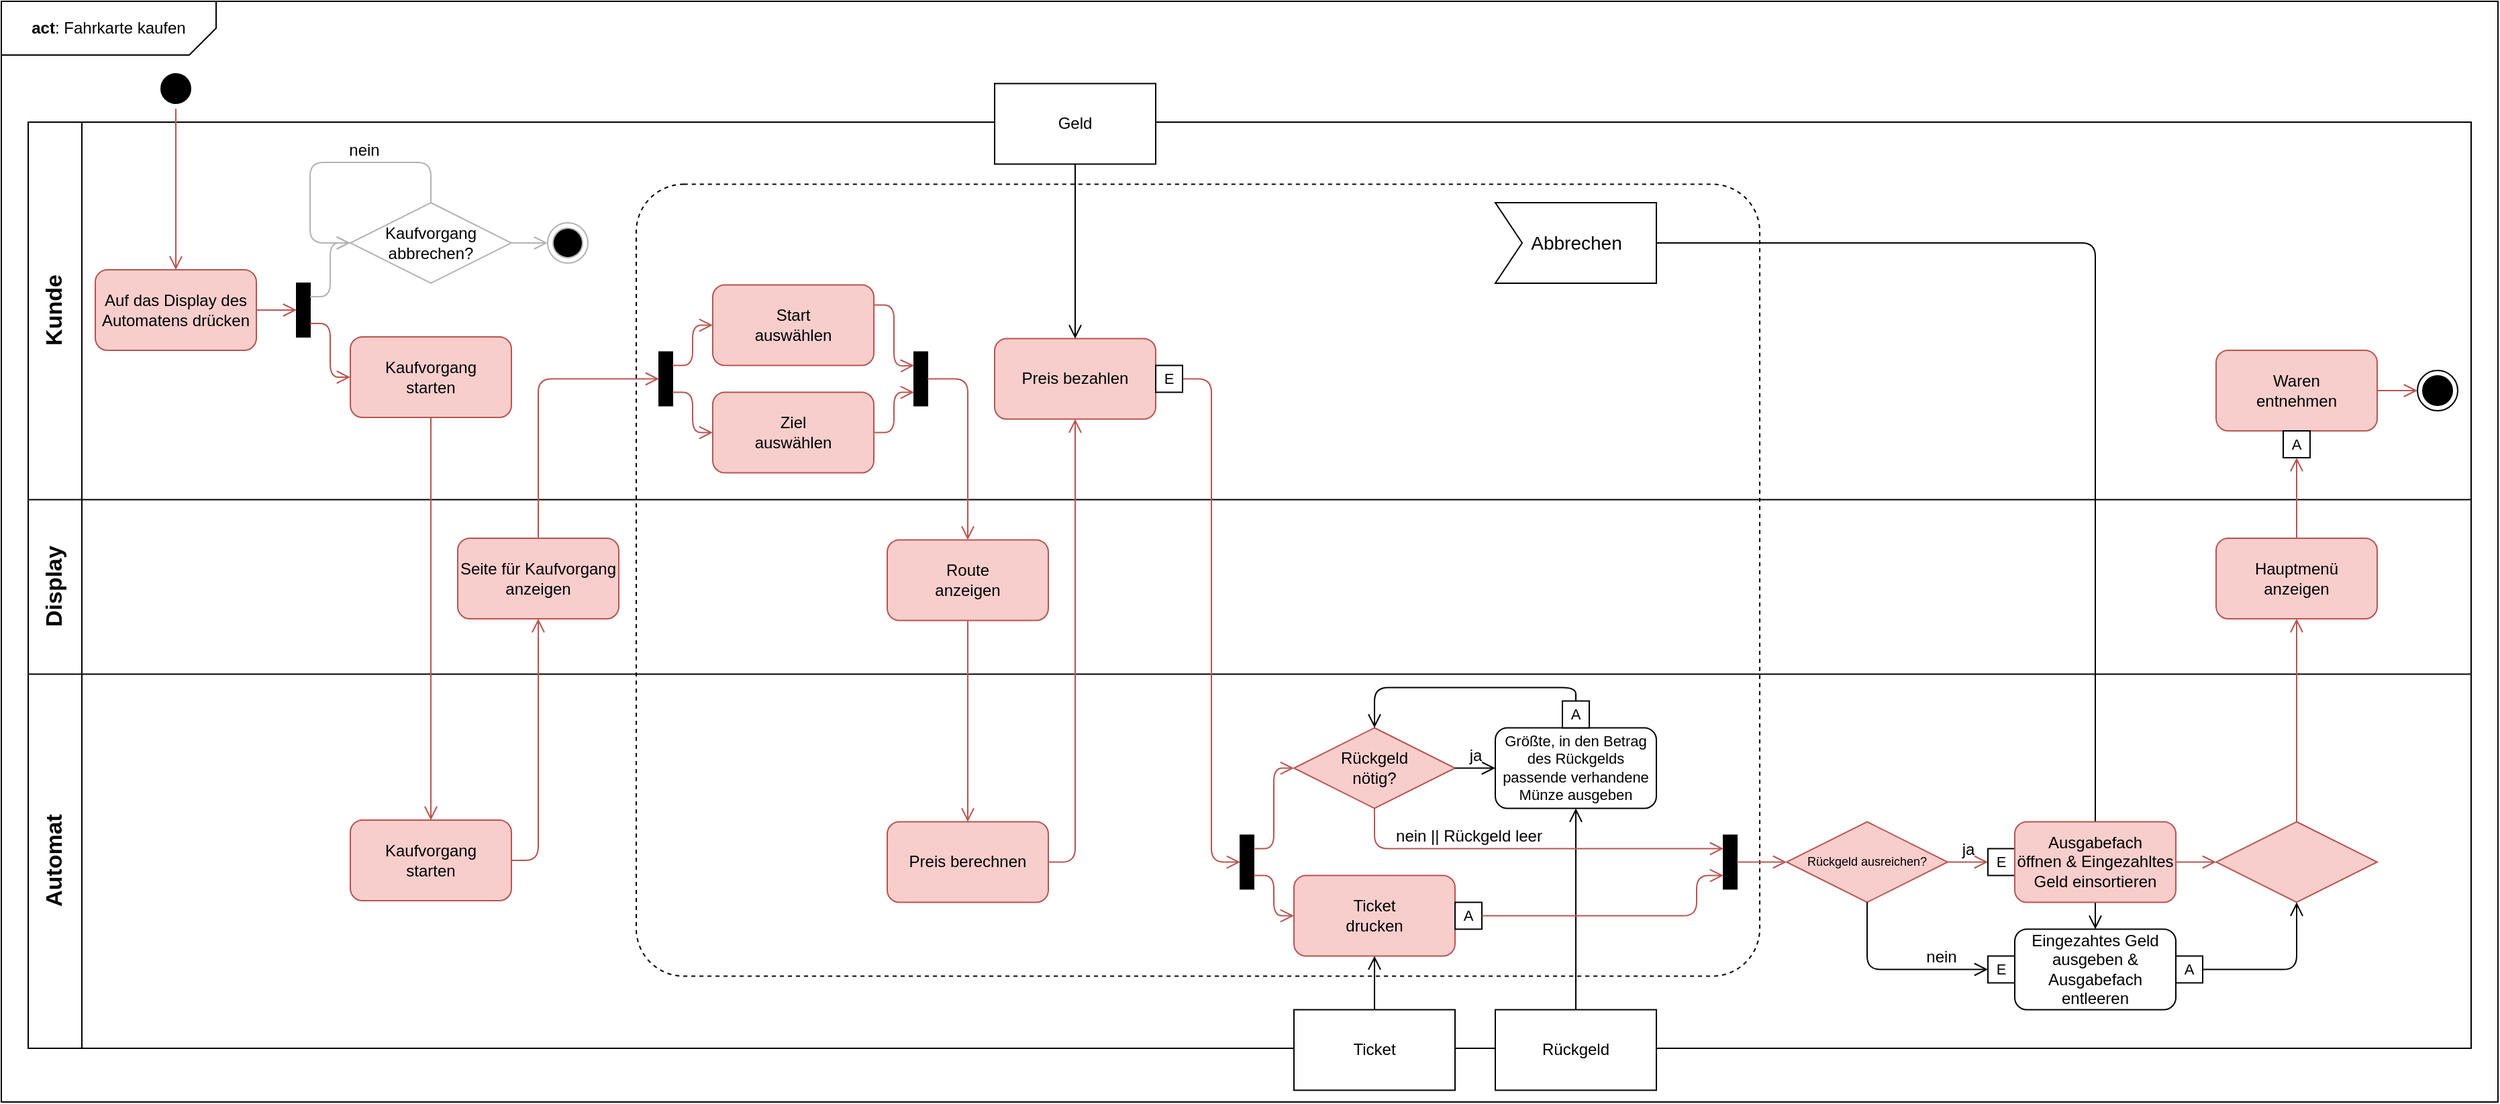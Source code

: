 <mxfile version="15.1.3" type="device"><diagram id="qV4nexifGftPxuAXYdf5" name="Seite-1"><mxGraphModel dx="2062" dy="1182" grid="1" gridSize="10" guides="1" tooltips="1" connect="1" arrows="1" fold="1" page="1" pageScale="1" pageWidth="827" pageHeight="1169" math="0" shadow="0"><root><mxCell id="0"/><mxCell id="1" parent="0"/><mxCell id="LCloJKtCXqfHK71unpaX-121" value="" style="rounded=0;whiteSpace=wrap;html=1;fontSize=8;strokeColor=#000000;fillColor=none;" parent="1" vertex="1"><mxGeometry width="1860" height="820" as="geometry"/></mxCell><mxCell id="LCloJKtCXqfHK71unpaX-8" value="" style="rounded=0;whiteSpace=wrap;html=1;" parent="1" vertex="1"><mxGeometry x="20" y="90" width="1820" height="690" as="geometry"/></mxCell><mxCell id="LCloJKtCXqfHK71unpaX-119" value="" style="rounded=0;whiteSpace=wrap;html=1;fontSize=8;strokeColor=#000000;fillColor=none;" parent="1" vertex="1"><mxGeometry x="20" y="371.25" width="1820" height="130" as="geometry"/></mxCell><mxCell id="LCloJKtCXqfHK71unpaX-133" value="" style="rounded=1;whiteSpace=wrap;html=1;sketch=0;fontSize=9;strokeColor=#000000;fillColor=none;align=center;dashed=1;arcSize=6;" parent="1" vertex="1"><mxGeometry x="473" y="136.25" width="837" height="590" as="geometry"/></mxCell><mxCell id="LCloJKtCXqfHK71unpaX-9" value="" style="endArrow=none;html=1;entryX=1;entryY=1;entryDx=0;entryDy=0;exitX=0;exitY=1;exitDx=0;exitDy=0;" parent="1" source="LCloJKtCXqfHK71unpaX-14" target="LCloJKtCXqfHK71unpaX-12" edge="1"><mxGeometry width="50" height="50" relative="1" as="geometry"><mxPoint x="330" y="400" as="sourcePoint"/><mxPoint x="380" y="350" as="targetPoint"/><Array as="points"/></mxGeometry></mxCell><mxCell id="LCloJKtCXqfHK71unpaX-12" value="Kunde" style="text;html=1;strokeColor=none;fillColor=none;align=center;verticalAlign=middle;whiteSpace=wrap;rounded=0;rotation=-90;fontSize=17;fontStyle=1" parent="1" vertex="1"><mxGeometry x="-100" y="210" width="280" height="40" as="geometry"/></mxCell><mxCell id="LCloJKtCXqfHK71unpaX-13" value="Display" style="text;html=1;strokeColor=none;fillColor=none;align=center;verticalAlign=middle;whiteSpace=wrap;rounded=0;rotation=-90;fontSize=17;fontStyle=1" parent="1" vertex="1"><mxGeometry x="-26.25" y="416.25" width="132.5" height="40" as="geometry"/></mxCell><mxCell id="LCloJKtCXqfHK71unpaX-14" value="Automat" style="text;html=1;strokeColor=none;fillColor=none;align=center;verticalAlign=middle;whiteSpace=wrap;rounded=0;rotation=-90;fontSize=17;fontStyle=1" parent="1" vertex="1"><mxGeometry x="-100" y="620" width="280" height="40" as="geometry"/></mxCell><mxCell id="LCloJKtCXqfHK71unpaX-15" value="" style="ellipse;html=1;shape=startState;fillColor=#000000;fontSize=17;" parent="1" vertex="1"><mxGeometry x="115" y="50" width="30" height="30" as="geometry"/></mxCell><mxCell id="LCloJKtCXqfHK71unpaX-16" value="" style="edgeStyle=orthogonalEdgeStyle;html=1;verticalAlign=bottom;endArrow=open;endSize=8;fontSize=17;entryX=0.5;entryY=0;entryDx=0;entryDy=0;fillColor=#f8cecc;strokeColor=#b85450;" parent="1" source="LCloJKtCXqfHK71unpaX-15" target="LCloJKtCXqfHK71unpaX-17" edge="1"><mxGeometry relative="1" as="geometry"><mxPoint x="260" y="65" as="targetPoint"/></mxGeometry></mxCell><mxCell id="LCloJKtCXqfHK71unpaX-17" value="Auf das Display des Automatens drücken" style="rounded=1;whiteSpace=wrap;html=1;fontSize=12;strokeColor=#b85450;fillColor=#f8cecc;" parent="1" vertex="1"><mxGeometry x="70" y="200" width="120" height="60" as="geometry"/></mxCell><mxCell id="LCloJKtCXqfHK71unpaX-18" value="Kaufvorgang&lt;br&gt;starten" style="rounded=1;whiteSpace=wrap;html=1;fontSize=12;strokeColor=#b85450;fillColor=#f8cecc;" parent="1" vertex="1"><mxGeometry x="260" y="610" width="120" height="60" as="geometry"/></mxCell><mxCell id="LCloJKtCXqfHK71unpaX-19" value="Kaufvorgang&lt;br&gt;starten" style="rounded=1;whiteSpace=wrap;html=1;fontSize=12;strokeColor=#b85450;fillColor=#f8cecc;" parent="1" vertex="1"><mxGeometry x="260" y="250" width="120" height="60" as="geometry"/></mxCell><mxCell id="LCloJKtCXqfHK71unpaX-22" value="Seite für Kaufvorgang anzeigen" style="rounded=1;whiteSpace=wrap;html=1;fontSize=12;strokeColor=#b85450;fillColor=#f8cecc;" parent="1" vertex="1"><mxGeometry x="340" y="400" width="120" height="60" as="geometry"/></mxCell><mxCell id="LCloJKtCXqfHK71unpaX-25" value="" style="rounded=0;whiteSpace=wrap;html=1;fontSize=12;strokeColor=#000000;fillColor=#000000;direction=north;" parent="1" vertex="1"><mxGeometry x="220" y="210" width="10" height="40" as="geometry"/></mxCell><mxCell id="LCloJKtCXqfHK71unpaX-30" value="Kaufvorgang abbrechen?" style="rhombus;whiteSpace=wrap;html=1;fontSize=12;fillColor=none;strokeColor=#B3B3B3;" parent="1" vertex="1"><mxGeometry x="260" y="150" width="120" height="60" as="geometry"/></mxCell><mxCell id="LCloJKtCXqfHK71unpaX-31" value="" style="ellipse;html=1;shape=endState;fillColor=#000000;fontSize=12;strokeColor=#B3B3B3;" parent="1" vertex="1"><mxGeometry x="407" y="165" width="30" height="30" as="geometry"/></mxCell><mxCell id="LCloJKtCXqfHK71unpaX-40" value="" style="rounded=0;whiteSpace=wrap;html=1;fontSize=12;strokeColor=#000000;fillColor=#000000;direction=south;" parent="1" vertex="1"><mxGeometry x="490" y="261.25" width="10" height="40" as="geometry"/></mxCell><mxCell id="LCloJKtCXqfHK71unpaX-42" value="Start&lt;br&gt;auswählen" style="rounded=1;whiteSpace=wrap;html=1;fontSize=12;strokeColor=#b85450;fillColor=#f8cecc;" parent="1" vertex="1"><mxGeometry x="530" y="211.25" width="120" height="60" as="geometry"/></mxCell><mxCell id="LCloJKtCXqfHK71unpaX-43" value="Ziel&lt;br&gt;auswählen" style="rounded=1;whiteSpace=wrap;html=1;fontSize=12;strokeColor=#b85450;fillColor=#f8cecc;" parent="1" vertex="1"><mxGeometry x="530" y="291.25" width="120" height="60" as="geometry"/></mxCell><mxCell id="LCloJKtCXqfHK71unpaX-49" value="" style="edgeStyle=orthogonalEdgeStyle;html=1;verticalAlign=bottom;endArrow=open;endSize=8;fontSize=17;entryX=0.5;entryY=0;entryDx=0;entryDy=0;exitX=1;exitY=0.5;exitDx=0;exitDy=0;fillColor=#f8cecc;strokeColor=#b85450;" parent="1" source="LCloJKtCXqfHK71unpaX-17" target="LCloJKtCXqfHK71unpaX-25" edge="1"><mxGeometry relative="1" as="geometry"><mxPoint x="140" y="210" as="targetPoint"/><mxPoint x="140" y="90" as="sourcePoint"/></mxGeometry></mxCell><mxCell id="LCloJKtCXqfHK71unpaX-50" value="" style="edgeStyle=orthogonalEdgeStyle;html=1;verticalAlign=bottom;endArrow=open;endSize=8;fontSize=17;entryX=0;entryY=0.5;entryDx=0;entryDy=0;exitX=0.75;exitY=1;exitDx=0;exitDy=0;strokeColor=#B3B3B3;" parent="1" source="LCloJKtCXqfHK71unpaX-25" target="LCloJKtCXqfHK71unpaX-30" edge="1"><mxGeometry relative="1" as="geometry"><mxPoint x="230" y="240" as="targetPoint"/><mxPoint x="230" y="230" as="sourcePoint"/></mxGeometry></mxCell><mxCell id="LCloJKtCXqfHK71unpaX-51" value="nein" style="edgeStyle=orthogonalEdgeStyle;html=1;verticalAlign=bottom;endArrow=open;endSize=8;fontSize=12;exitX=0.5;exitY=0;exitDx=0;exitDy=0;strokeColor=#B3B3B3;" parent="1" source="LCloJKtCXqfHK71unpaX-30" edge="1"><mxGeometry x="-0.238" relative="1" as="geometry"><mxPoint x="260" y="180" as="targetPoint"/><mxPoint x="240" y="230" as="sourcePoint"/><Array as="points"><mxPoint x="320" y="120"/><mxPoint x="230" y="120"/><mxPoint x="230" y="180"/></Array><mxPoint as="offset"/></mxGeometry></mxCell><mxCell id="LCloJKtCXqfHK71unpaX-52" value="" style="edgeStyle=orthogonalEdgeStyle;html=1;verticalAlign=bottom;endArrow=open;endSize=8;fontSize=17;entryX=0;entryY=0.5;entryDx=0;entryDy=0;exitX=0.25;exitY=1;exitDx=0;exitDy=0;fillColor=#f8cecc;strokeColor=#b85450;" parent="1" source="LCloJKtCXqfHK71unpaX-25" target="LCloJKtCXqfHK71unpaX-19" edge="1"><mxGeometry relative="1" as="geometry"><mxPoint x="270" y="190" as="targetPoint"/><mxPoint x="240" y="230" as="sourcePoint"/></mxGeometry></mxCell><mxCell id="LCloJKtCXqfHK71unpaX-53" value="" style="edgeStyle=orthogonalEdgeStyle;html=1;verticalAlign=bottom;endArrow=open;endSize=8;fontSize=17;exitX=0.5;exitY=1;exitDx=0;exitDy=0;entryX=0.5;entryY=0;entryDx=0;entryDy=0;fillColor=#f8cecc;strokeColor=#b85450;" parent="1" source="LCloJKtCXqfHK71unpaX-19" target="LCloJKtCXqfHK71unpaX-18" edge="1"><mxGeometry relative="1" as="geometry"><mxPoint x="890" y="580" as="targetPoint"/><mxPoint x="240" y="250" as="sourcePoint"/></mxGeometry></mxCell><mxCell id="LCloJKtCXqfHK71unpaX-54" value="" style="edgeStyle=orthogonalEdgeStyle;html=1;verticalAlign=bottom;endArrow=open;endSize=8;fontSize=17;exitX=1;exitY=0.5;exitDx=0;exitDy=0;entryX=0.5;entryY=1;entryDx=0;entryDy=0;fillColor=#f8cecc;strokeColor=#b85450;" parent="1" source="LCloJKtCXqfHK71unpaX-18" target="LCloJKtCXqfHK71unpaX-22" edge="1"><mxGeometry relative="1" as="geometry"><mxPoint x="330" y="770" as="targetPoint"/><mxPoint x="330" y="320" as="sourcePoint"/></mxGeometry></mxCell><mxCell id="LCloJKtCXqfHK71unpaX-55" value="" style="edgeStyle=orthogonalEdgeStyle;html=1;verticalAlign=bottom;endArrow=open;endSize=8;fontSize=17;entryX=0;entryY=0.5;entryDx=0;entryDy=0;exitX=1;exitY=0.5;exitDx=0;exitDy=0;strokeColor=#B3B3B3;" parent="1" source="LCloJKtCXqfHK71unpaX-30" target="LCloJKtCXqfHK71unpaX-31" edge="1"><mxGeometry relative="1" as="geometry"><mxPoint x="270" y="190" as="targetPoint"/><mxPoint x="240" y="230" as="sourcePoint"/></mxGeometry></mxCell><mxCell id="LCloJKtCXqfHK71unpaX-56" value="" style="edgeStyle=orthogonalEdgeStyle;html=1;verticalAlign=bottom;endArrow=open;endSize=8;fontSize=17;entryX=0.5;entryY=1;entryDx=0;entryDy=0;exitX=0.5;exitY=0;exitDx=0;exitDy=0;fillColor=#f8cecc;strokeColor=#b85450;" parent="1" source="LCloJKtCXqfHK71unpaX-22" target="LCloJKtCXqfHK71unpaX-40" edge="1"><mxGeometry relative="1" as="geometry"><mxPoint x="210" y="190" as="targetPoint"/><mxPoint x="180" y="230" as="sourcePoint"/></mxGeometry></mxCell><mxCell id="LCloJKtCXqfHK71unpaX-57" value="" style="edgeStyle=orthogonalEdgeStyle;html=1;verticalAlign=bottom;endArrow=open;endSize=8;fontSize=17;entryX=0;entryY=0.5;entryDx=0;entryDy=0;exitX=0.75;exitY=0;exitDx=0;exitDy=0;fillColor=#f8cecc;strokeColor=#b85450;" parent="1" source="LCloJKtCXqfHK71unpaX-40" target="LCloJKtCXqfHK71unpaX-43" edge="1"><mxGeometry relative="1" as="geometry"><mxPoint x="500" y="291.25" as="targetPoint"/><mxPoint x="470" y="521.25" as="sourcePoint"/></mxGeometry></mxCell><mxCell id="LCloJKtCXqfHK71unpaX-58" value="" style="edgeStyle=orthogonalEdgeStyle;html=1;verticalAlign=bottom;endArrow=open;endSize=8;fontSize=17;entryX=0;entryY=0.5;entryDx=0;entryDy=0;exitX=0.25;exitY=0;exitDx=0;exitDy=0;fillColor=#f8cecc;strokeColor=#b85450;" parent="1" source="LCloJKtCXqfHK71unpaX-40" target="LCloJKtCXqfHK71unpaX-42" edge="1"><mxGeometry relative="1" as="geometry"><mxPoint x="540" y="331.25" as="targetPoint"/><mxPoint x="510" y="301.25" as="sourcePoint"/></mxGeometry></mxCell><mxCell id="LCloJKtCXqfHK71unpaX-60" value="" style="rounded=0;whiteSpace=wrap;html=1;fontSize=12;strokeColor=#000000;fillColor=#000000;direction=south;" parent="1" vertex="1"><mxGeometry x="680" y="261.25" width="10" height="40" as="geometry"/></mxCell><mxCell id="LCloJKtCXqfHK71unpaX-61" value="" style="edgeStyle=orthogonalEdgeStyle;html=1;verticalAlign=bottom;endArrow=open;endSize=8;fontSize=17;entryX=0.75;entryY=1;entryDx=0;entryDy=0;exitX=1;exitY=0.5;exitDx=0;exitDy=0;fillColor=#f8cecc;strokeColor=#b85450;" parent="1" source="LCloJKtCXqfHK71unpaX-43" target="LCloJKtCXqfHK71unpaX-60" edge="1"><mxGeometry relative="1" as="geometry"><mxPoint x="540" y="251.25" as="targetPoint"/><mxPoint x="510" y="281.25" as="sourcePoint"/></mxGeometry></mxCell><mxCell id="LCloJKtCXqfHK71unpaX-62" value="" style="edgeStyle=orthogonalEdgeStyle;html=1;verticalAlign=bottom;endArrow=open;endSize=8;fontSize=17;exitX=1;exitY=0.25;exitDx=0;exitDy=0;fillColor=#f8cecc;strokeColor=#b85450;" parent="1" source="LCloJKtCXqfHK71unpaX-42" edge="1"><mxGeometry relative="1" as="geometry"><mxPoint x="680" y="271.25" as="targetPoint"/><mxPoint x="660" y="331.25" as="sourcePoint"/></mxGeometry></mxCell><mxCell id="LCloJKtCXqfHK71unpaX-63" value="Route&lt;br&gt;anzeigen" style="rounded=1;whiteSpace=wrap;html=1;fontSize=12;strokeColor=#b85450;fillColor=#f8cecc;" parent="1" vertex="1"><mxGeometry x="660" y="401.25" width="120" height="60" as="geometry"/></mxCell><mxCell id="LCloJKtCXqfHK71unpaX-64" value="" style="edgeStyle=orthogonalEdgeStyle;html=1;verticalAlign=bottom;endArrow=open;endSize=8;fontSize=17;entryX=0.5;entryY=0;entryDx=0;entryDy=0;exitX=0.5;exitY=0;exitDx=0;exitDy=0;fillColor=#f8cecc;strokeColor=#b85450;" parent="1" source="LCloJKtCXqfHK71unpaX-60" target="LCloJKtCXqfHK71unpaX-63" edge="1"><mxGeometry relative="1" as="geometry"><mxPoint x="500" y="291.25" as="targetPoint"/><mxPoint x="470" y="491.25" as="sourcePoint"/></mxGeometry></mxCell><mxCell id="LCloJKtCXqfHK71unpaX-66" value="Preis berechnen" style="rounded=1;whiteSpace=wrap;html=1;fontSize=12;strokeColor=#b85450;fillColor=#f8cecc;" parent="1" vertex="1"><mxGeometry x="660" y="611.25" width="120" height="60" as="geometry"/></mxCell><mxCell id="LCloJKtCXqfHK71unpaX-67" value="" style="edgeStyle=orthogonalEdgeStyle;html=1;verticalAlign=bottom;endArrow=open;endSize=8;fontSize=17;entryX=0.5;entryY=0;entryDx=0;entryDy=0;exitX=0.5;exitY=1;exitDx=0;exitDy=0;fillColor=#f8cecc;strokeColor=#b85450;" parent="1" source="LCloJKtCXqfHK71unpaX-63" target="LCloJKtCXqfHK71unpaX-66" edge="1"><mxGeometry relative="1" as="geometry"><mxPoint x="730" y="491.25" as="targetPoint"/><mxPoint x="700" y="291.25" as="sourcePoint"/></mxGeometry></mxCell><mxCell id="LCloJKtCXqfHK71unpaX-68" value="Preis bezahlen" style="rounded=1;whiteSpace=wrap;html=1;fontSize=12;strokeColor=#b85450;fillColor=#f8cecc;" parent="1" vertex="1"><mxGeometry x="740" y="251.25" width="120" height="60" as="geometry"/></mxCell><mxCell id="LCloJKtCXqfHK71unpaX-69" value="" style="edgeStyle=orthogonalEdgeStyle;html=1;verticalAlign=bottom;endArrow=open;endSize=8;fontSize=17;exitX=1;exitY=0.5;exitDx=0;exitDy=0;entryX=0.5;entryY=1;entryDx=0;entryDy=0;fillColor=#f8cecc;strokeColor=#b85450;" parent="1" source="LCloJKtCXqfHK71unpaX-66" target="LCloJKtCXqfHK71unpaX-68" edge="1"><mxGeometry relative="1" as="geometry"><mxPoint x="470" y="551.25" as="targetPoint"/><mxPoint x="440" y="801.25" as="sourcePoint"/></mxGeometry></mxCell><mxCell id="LCloJKtCXqfHK71unpaX-71" value="" style="edgeStyle=orthogonalEdgeStyle;html=1;verticalAlign=bottom;endArrow=open;endSize=8;fontSize=17;exitX=1;exitY=0.5;exitDx=0;exitDy=0;entryX=0.5;entryY=1;entryDx=0;entryDy=0;fillColor=#f8cecc;strokeColor=#b85450;" parent="1" source="LCloJKtCXqfHK71unpaX-86" target="LCloJKtCXqfHK71unpaX-72" edge="1"><mxGeometry relative="1" as="geometry"><mxPoint x="906" y="761.25" as="targetPoint"/><mxPoint x="803" y="801.25" as="sourcePoint"/></mxGeometry></mxCell><mxCell id="LCloJKtCXqfHK71unpaX-72" value="" style="rounded=0;whiteSpace=wrap;html=1;fontSize=12;strokeColor=#000000;fillColor=#000000;direction=south;" parent="1" vertex="1"><mxGeometry x="923" y="621.25" width="10" height="40" as="geometry"/></mxCell><mxCell id="LCloJKtCXqfHK71unpaX-73" value="Rückgeld&lt;br&gt;nötig?" style="rhombus;whiteSpace=wrap;html=1;fontSize=12;strokeColor=#b85450;fillColor=#f8cecc;" parent="1" vertex="1"><mxGeometry x="963" y="541.25" width="120" height="60" as="geometry"/></mxCell><mxCell id="LCloJKtCXqfHK71unpaX-74" value="Ticket&lt;br&gt;drucken" style="rounded=1;whiteSpace=wrap;html=1;fontSize=12;strokeColor=#b85450;fillColor=#f8cecc;" parent="1" vertex="1"><mxGeometry x="963" y="651.25" width="120" height="60" as="geometry"/></mxCell><mxCell id="LCloJKtCXqfHK71unpaX-75" value="" style="edgeStyle=orthogonalEdgeStyle;html=1;verticalAlign=bottom;endArrow=open;endSize=8;fontSize=17;entryX=0;entryY=0.5;entryDx=0;entryDy=0;exitX=0.25;exitY=0;exitDx=0;exitDy=0;fillColor=#f8cecc;strokeColor=#b85450;" parent="1" source="LCloJKtCXqfHK71unpaX-72" target="LCloJKtCXqfHK71unpaX-73" edge="1"><mxGeometry relative="1" as="geometry"><mxPoint x="933" y="651.25" as="targetPoint"/><mxPoint x="932" y="651.25" as="sourcePoint"/></mxGeometry></mxCell><mxCell id="LCloJKtCXqfHK71unpaX-76" value="" style="edgeStyle=orthogonalEdgeStyle;html=1;verticalAlign=bottom;endArrow=open;endSize=8;fontSize=17;entryX=0;entryY=0.5;entryDx=0;entryDy=0;exitX=0.75;exitY=0;exitDx=0;exitDy=0;fillColor=#f8cecc;strokeColor=#b85450;" parent="1" source="LCloJKtCXqfHK71unpaX-72" target="LCloJKtCXqfHK71unpaX-74" edge="1"><mxGeometry relative="1" as="geometry"><mxPoint x="973" y="691.25" as="targetPoint"/><mxPoint x="942" y="661.25" as="sourcePoint"/></mxGeometry></mxCell><mxCell id="LCloJKtCXqfHK71unpaX-77" value="Geld" style="rounded=0;whiteSpace=wrap;html=1;fontSize=12;strokeColor=#000000;" parent="1" vertex="1"><mxGeometry x="740" y="61.25" width="120" height="60" as="geometry"/></mxCell><mxCell id="LCloJKtCXqfHK71unpaX-78" value="" style="edgeStyle=orthogonalEdgeStyle;html=1;verticalAlign=bottom;endArrow=open;endSize=8;fontSize=17;exitX=0.5;exitY=1;exitDx=0;exitDy=0;entryX=0.5;entryY=0;entryDx=0;entryDy=0;" parent="1" source="LCloJKtCXqfHK71unpaX-77" target="LCloJKtCXqfHK71unpaX-68" edge="1"><mxGeometry relative="1" as="geometry"><mxPoint x="810" y="321.25" as="targetPoint"/><mxPoint x="790" y="801.25" as="sourcePoint"/></mxGeometry></mxCell><mxCell id="LCloJKtCXqfHK71unpaX-79" value="Ticket" style="rounded=0;whiteSpace=wrap;html=1;fontSize=12;strokeColor=#000000;" parent="1" vertex="1"><mxGeometry x="963" y="751.25" width="120" height="60" as="geometry"/></mxCell><mxCell id="LCloJKtCXqfHK71unpaX-80" value="" style="edgeStyle=orthogonalEdgeStyle;html=1;verticalAlign=bottom;endArrow=open;endSize=8;fontSize=17;exitX=0.5;exitY=0;exitDx=0;exitDy=0;entryX=0.5;entryY=1;entryDx=0;entryDy=0;" parent="1" source="LCloJKtCXqfHK71unpaX-79" target="LCloJKtCXqfHK71unpaX-74" edge="1"><mxGeometry relative="1" as="geometry"><mxPoint x="1023" y="711.25" as="targetPoint"/><mxPoint x="820" y="651.25" as="sourcePoint"/></mxGeometry></mxCell><mxCell id="LCloJKtCXqfHK71unpaX-81" value="Größte, in den Betrag des Rückgelds passende verhandene Münze ausgeben" style="rounded=1;whiteSpace=wrap;html=1;fontSize=11;strokeColor=#000000;" parent="1" vertex="1"><mxGeometry x="1113" y="541.25" width="120" height="60" as="geometry"/></mxCell><mxCell id="LCloJKtCXqfHK71unpaX-82" value="ja" style="edgeStyle=orthogonalEdgeStyle;html=1;verticalAlign=bottom;endArrow=open;endSize=8;fontSize=12;exitX=1;exitY=0.5;exitDx=0;exitDy=0;entryX=0;entryY=0.5;entryDx=0;entryDy=0;" parent="1" source="LCloJKtCXqfHK71unpaX-73" target="LCloJKtCXqfHK71unpaX-81" edge="1"><mxGeometry relative="1" as="geometry"><mxPoint x="840" y="171.25" as="targetPoint"/><mxPoint x="820" y="651.25" as="sourcePoint"/></mxGeometry></mxCell><mxCell id="LCloJKtCXqfHK71unpaX-83" value="" style="edgeStyle=orthogonalEdgeStyle;html=1;verticalAlign=bottom;endArrow=open;endSize=8;fontSize=17;entryX=0.5;entryY=0;entryDx=0;entryDy=0;exitX=0.5;exitY=0;exitDx=0;exitDy=0;" parent="1" source="LCloJKtCXqfHK71unpaX-90" target="LCloJKtCXqfHK71unpaX-73" edge="1"><mxGeometry relative="1" as="geometry"><mxPoint x="933" y="651.25" as="targetPoint"/><mxPoint x="900" y="141.25" as="sourcePoint"/><Array as="points"/></mxGeometry></mxCell><mxCell id="LCloJKtCXqfHK71unpaX-84" value="Rückgeld" style="rounded=0;whiteSpace=wrap;html=1;fontSize=12;strokeColor=#000000;" parent="1" vertex="1"><mxGeometry x="1113" y="751.25" width="120" height="60" as="geometry"/></mxCell><mxCell id="LCloJKtCXqfHK71unpaX-85" value="" style="edgeStyle=orthogonalEdgeStyle;html=1;verticalAlign=bottom;endArrow=open;endSize=8;fontSize=17;exitX=0.5;exitY=0;exitDx=0;exitDy=0;entryX=0.5;entryY=1;entryDx=0;entryDy=0;" parent="1" source="LCloJKtCXqfHK71unpaX-84" target="LCloJKtCXqfHK71unpaX-81" edge="1"><mxGeometry relative="1" as="geometry"><mxPoint x="1033" y="721.25" as="targetPoint"/><mxPoint x="1033" y="761.25" as="sourcePoint"/></mxGeometry></mxCell><mxCell id="LCloJKtCXqfHK71unpaX-86" value="E" style="rounded=0;whiteSpace=wrap;html=1;fontSize=11;strokeColor=#000000;fillColor=#ffffff;" parent="1" vertex="1"><mxGeometry x="860" y="271.25" width="20" height="20" as="geometry"/></mxCell><mxCell id="LCloJKtCXqfHK71unpaX-89" value="A" style="rounded=0;whiteSpace=wrap;html=1;fontSize=11;strokeColor=#000000;fillColor=#ffffff;" parent="1" vertex="1"><mxGeometry x="1083" y="671.25" width="20" height="20" as="geometry"/></mxCell><mxCell id="LCloJKtCXqfHK71unpaX-90" value="A" style="rounded=0;whiteSpace=wrap;html=1;fontSize=11;strokeColor=#000000;fillColor=#ffffff;" parent="1" vertex="1"><mxGeometry x="1163" y="521.25" width="20" height="20" as="geometry"/></mxCell><mxCell id="LCloJKtCXqfHK71unpaX-91" value="" style="rounded=0;whiteSpace=wrap;html=1;fontSize=12;strokeColor=#000000;fillColor=#000000;direction=south;" parent="1" vertex="1"><mxGeometry x="1283" y="621.25" width="10" height="40" as="geometry"/></mxCell><mxCell id="LCloJKtCXqfHK71unpaX-94" value="" style="edgeStyle=orthogonalEdgeStyle;html=1;verticalAlign=bottom;endArrow=open;endSize=8;fontSize=17;entryX=0.75;entryY=1;entryDx=0;entryDy=0;exitX=1;exitY=0.5;exitDx=0;exitDy=0;fillColor=#f8cecc;strokeColor=#b85450;" parent="1" source="LCloJKtCXqfHK71unpaX-89" target="LCloJKtCXqfHK71unpaX-91" edge="1"><mxGeometry relative="1" as="geometry"><mxPoint x="1293" y="641.25" as="targetPoint"/><mxPoint x="1263" y="611.25" as="sourcePoint"/><Array as="points"><mxPoint x="1263" y="681.25"/><mxPoint x="1263" y="651.25"/></Array></mxGeometry></mxCell><mxCell id="LCloJKtCXqfHK71unpaX-96" value="Waren&lt;br&gt;entnehmen" style="rounded=1;whiteSpace=wrap;html=1;fontSize=12;strokeColor=#b85450;fillColor=#f8cecc;" parent="1" vertex="1"><mxGeometry x="1650" y="260" width="120" height="60" as="geometry"/></mxCell><mxCell id="LCloJKtCXqfHK71unpaX-98" value="Rückgeld ausreichen?" style="rhombus;whiteSpace=wrap;html=1;fontSize=9;strokeColor=#b85450;fillColor=#f8cecc;" parent="1" vertex="1"><mxGeometry x="1330" y="611.25" width="120" height="60" as="geometry"/></mxCell><mxCell id="LCloJKtCXqfHK71unpaX-99" value="" style="edgeStyle=orthogonalEdgeStyle;html=1;verticalAlign=bottom;endArrow=open;endSize=8;fontSize=17;entryX=0;entryY=0.5;entryDx=0;entryDy=0;exitX=0.5;exitY=0;exitDx=0;exitDy=0;fillColor=#f8cecc;strokeColor=#b85450;" parent="1" source="LCloJKtCXqfHK71unpaX-91" target="LCloJKtCXqfHK71unpaX-98" edge="1"><mxGeometry relative="1" as="geometry"><mxPoint x="973" y="611.25" as="targetPoint"/><mxPoint x="943" y="641.25" as="sourcePoint"/></mxGeometry></mxCell><mxCell id="LCloJKtCXqfHK71unpaX-100" value="nein || Rückgeld leer" style="edgeStyle=orthogonalEdgeStyle;html=1;verticalAlign=bottom;endArrow=open;endSize=8;fontSize=12;entryX=0.25;entryY=1;entryDx=0;entryDy=0;exitX=0.5;exitY=1;exitDx=0;exitDy=0;fillColor=#f8cecc;strokeColor=#b85450;" parent="1" source="LCloJKtCXqfHK71unpaX-73" target="LCloJKtCXqfHK71unpaX-91" edge="1"><mxGeometry x="-0.31" relative="1" as="geometry"><mxPoint x="1293" y="661.25" as="targetPoint"/><mxPoint x="1113" y="691.25" as="sourcePoint"/><Array as="points"><mxPoint x="1023" y="631.25"/></Array><mxPoint as="offset"/></mxGeometry></mxCell><mxCell id="LCloJKtCXqfHK71unpaX-103" value="A" style="rounded=0;whiteSpace=wrap;html=1;fontSize=11;strokeColor=#000000;fillColor=#ffffff;" parent="1" vertex="1"><mxGeometry x="1700" y="320" width="20" height="20" as="geometry"/></mxCell><mxCell id="LCloJKtCXqfHK71unpaX-104" value="Eingezahtes Geld ausgeben &amp;amp; Ausgabefach entleeren" style="rounded=1;whiteSpace=wrap;html=1;fontSize=12;strokeColor=#000000;" parent="1" vertex="1"><mxGeometry x="1500" y="691.25" width="120" height="60" as="geometry"/></mxCell><mxCell id="LCloJKtCXqfHK71unpaX-105" value="nein" style="edgeStyle=orthogonalEdgeStyle;html=1;verticalAlign=bottom;endArrow=open;endSize=8;fontSize=12;exitX=0.5;exitY=1;exitDx=0;exitDy=0;entryX=0;entryY=0.5;entryDx=0;entryDy=0;" parent="1" source="LCloJKtCXqfHK71unpaX-98" target="LCloJKtCXqfHK71unpaX-124" edge="1"><mxGeometry x="0.5" relative="1" as="geometry"><mxPoint x="1360" y="901.25" as="targetPoint"/><mxPoint x="1460" y="651.25" as="sourcePoint"/><mxPoint as="offset"/></mxGeometry></mxCell><mxCell id="LCloJKtCXqfHK71unpaX-107" value="ja" style="edgeStyle=orthogonalEdgeStyle;html=1;verticalAlign=bottom;endArrow=open;endSize=8;fontSize=12;exitX=1;exitY=0.5;exitDx=0;exitDy=0;entryX=0;entryY=0.5;entryDx=0;entryDy=0;fillColor=#f8cecc;strokeColor=#b85450;" parent="1" source="LCloJKtCXqfHK71unpaX-98" target="LCloJKtCXqfHK71unpaX-126" edge="1"><mxGeometry relative="1" as="geometry"><mxPoint x="1500" y="641.25" as="targetPoint"/><mxPoint x="1470" y="641.25" as="sourcePoint"/></mxGeometry></mxCell><mxCell id="LCloJKtCXqfHK71unpaX-112" value="" style="ellipse;html=1;shape=endState;fillColor=#000000;fontSize=12;" parent="1" vertex="1"><mxGeometry x="1800" y="275" width="30" height="30" as="geometry"/></mxCell><mxCell id="LCloJKtCXqfHK71unpaX-113" value="" style="edgeStyle=orthogonalEdgeStyle;html=1;verticalAlign=bottom;endArrow=open;endSize=8;fontSize=12;exitX=1;exitY=0.5;exitDx=0;exitDy=0;entryX=0;entryY=0.5;entryDx=0;entryDy=0;fillColor=#f8cecc;strokeColor=#b85450;" parent="1" source="LCloJKtCXqfHK71unpaX-96" target="LCloJKtCXqfHK71unpaX-112" edge="1"><mxGeometry relative="1" as="geometry"><mxPoint x="1660" y="300" as="targetPoint"/><mxPoint x="1770" y="290" as="sourcePoint"/></mxGeometry></mxCell><mxCell id="LCloJKtCXqfHK71unpaX-114" value="Hauptmenü&lt;br&gt;anzeigen" style="rounded=1;whiteSpace=wrap;html=1;fontSize=12;strokeColor=#b85450;fillColor=#f8cecc;" parent="1" vertex="1"><mxGeometry x="1650" y="400" width="120" height="60" as="geometry"/></mxCell><mxCell id="LCloJKtCXqfHK71unpaX-115" value="" style="edgeStyle=orthogonalEdgeStyle;html=1;verticalAlign=bottom;endArrow=open;endSize=8;fontSize=12;exitX=0.5;exitY=0;exitDx=0;exitDy=0;entryX=0.5;entryY=1;entryDx=0;entryDy=0;fillColor=#f8cecc;strokeColor=#b85450;" parent="1" source="LCloJKtCXqfHK71unpaX-134" target="LCloJKtCXqfHK71unpaX-114" edge="1"><mxGeometry relative="1" as="geometry"><mxPoint x="1660" y="880" as="targetPoint"/><mxPoint x="1710" y="610" as="sourcePoint"/></mxGeometry></mxCell><mxCell id="LCloJKtCXqfHK71unpaX-116" value="&lt;br&gt;" style="edgeStyle=orthogonalEdgeStyle;html=1;verticalAlign=bottom;endArrow=open;endSize=8;fontSize=12;exitX=0.5;exitY=0;exitDx=0;exitDy=0;entryX=0.5;entryY=1;entryDx=0;entryDy=0;fillColor=#f8cecc;strokeColor=#b85450;" parent="1" source="LCloJKtCXqfHK71unpaX-114" target="LCloJKtCXqfHK71unpaX-103" edge="1"><mxGeometry relative="1" as="geometry"><mxPoint x="1720" y="550" as="targetPoint"/><mxPoint x="1720" y="770" as="sourcePoint"/></mxGeometry></mxCell><mxCell id="LCloJKtCXqfHK71unpaX-123" value="&lt;b style=&quot;font-size: 12px;&quot;&gt;act&lt;/b&gt;: Fahrkarte kaufen" style="shape=card;whiteSpace=wrap;html=1;sketch=0;fontSize=12;strokeColor=#000000;fillColor=none;align=center;flipH=1;flipV=1;size=20;" parent="1" vertex="1"><mxGeometry width="160" height="40" as="geometry"/></mxCell><mxCell id="LCloJKtCXqfHK71unpaX-124" value="E" style="rounded=0;whiteSpace=wrap;html=1;fontSize=11;strokeColor=#000000;fillColor=#ffffff;" parent="1" vertex="1"><mxGeometry x="1480" y="711.25" width="20" height="20" as="geometry"/></mxCell><mxCell id="LCloJKtCXqfHK71unpaX-126" value="E" style="rounded=0;whiteSpace=wrap;html=1;fontSize=11;strokeColor=#000000;fillColor=#ffffff;" parent="1" vertex="1"><mxGeometry x="1480" y="631.25" width="20" height="20" as="geometry"/></mxCell><mxCell id="LCloJKtCXqfHK71unpaX-128" value="Abbrechen" style="html=1;shape=mxgraph.infographic.ribbonSimple;notch1=20;notch2=0;align=center;verticalAlign=middle;fontSize=14;fontStyle=0;flipH=0;fillColor=#FFFFFF;sketch=0;strokeColor=#000000;flipV=0;" parent="1" vertex="1"><mxGeometry x="1113" y="150" width="120" height="60" as="geometry"/></mxCell><mxCell id="LCloJKtCXqfHK71unpaX-134" value="" style="rhombus;whiteSpace=wrap;html=1;fontSize=9;strokeColor=#b85450;fillColor=#f8cecc;" parent="1" vertex="1"><mxGeometry x="1650" y="611.25" width="120" height="60" as="geometry"/></mxCell><mxCell id="LCloJKtCXqfHK71unpaX-137" value="" style="edgeStyle=orthogonalEdgeStyle;html=1;verticalAlign=bottom;endArrow=open;endSize=8;fontSize=12;exitX=1;exitY=0.5;exitDx=0;exitDy=0;entryX=0;entryY=0.5;entryDx=0;entryDy=0;fillColor=#f8cecc;strokeColor=#b85450;" parent="1" source="LCloJKtCXqfHK71unpaX-106" target="LCloJKtCXqfHK71unpaX-134" edge="1"><mxGeometry x="0.5" relative="1" as="geometry"><mxPoint x="1720" y="680" as="targetPoint"/><mxPoint x="1630" y="731.25" as="sourcePoint"/><mxPoint as="offset"/></mxGeometry></mxCell><mxCell id="LCloJKtCXqfHK71unpaX-140" value="" style="edgeStyle=orthogonalEdgeStyle;html=1;verticalAlign=bottom;endArrow=open;endSize=8;fontSize=17;exitX=1;exitY=0.5;exitDx=0;exitDy=0;entryX=0.5;entryY=0;entryDx=0;entryDy=0;exitPerimeter=0;" parent="1" source="LCloJKtCXqfHK71unpaX-128" target="LCloJKtCXqfHK71unpaX-104" edge="1"><mxGeometry relative="1" as="geometry"><mxPoint x="933" y="651.25" as="targetPoint"/><mxPoint x="890" y="291.25" as="sourcePoint"/></mxGeometry></mxCell><mxCell id="LCloJKtCXqfHK71unpaX-106" value="Ausgabefach&lt;br&gt;öffnen &amp;amp; Eingezahltes Geld einsortieren" style="rounded=1;whiteSpace=wrap;html=1;fontSize=12;strokeColor=#b85450;fillColor=#f8cecc;" parent="1" vertex="1"><mxGeometry x="1500" y="611.25" width="120" height="60" as="geometry"/></mxCell><mxCell id="LCloJKtCXqfHK71unpaX-142" value="A" style="rounded=0;whiteSpace=wrap;html=1;fontSize=11;strokeColor=#000000;fillColor=#ffffff;" parent="1" vertex="1"><mxGeometry x="1620" y="711.25" width="20" height="20" as="geometry"/></mxCell><mxCell id="LCloJKtCXqfHK71unpaX-143" value="" style="edgeStyle=orthogonalEdgeStyle;html=1;verticalAlign=bottom;endArrow=open;endSize=8;fontSize=12;exitX=1;exitY=0.5;exitDx=0;exitDy=0;entryX=0.5;entryY=1;entryDx=0;entryDy=0;" parent="1" source="LCloJKtCXqfHK71unpaX-142" target="LCloJKtCXqfHK71unpaX-134" edge="1"><mxGeometry x="0.5" relative="1" as="geometry"><mxPoint x="1660" y="651.25" as="targetPoint"/><mxPoint x="1630" y="651.25" as="sourcePoint"/><mxPoint as="offset"/></mxGeometry></mxCell></root></mxGraphModel></diagram></mxfile>